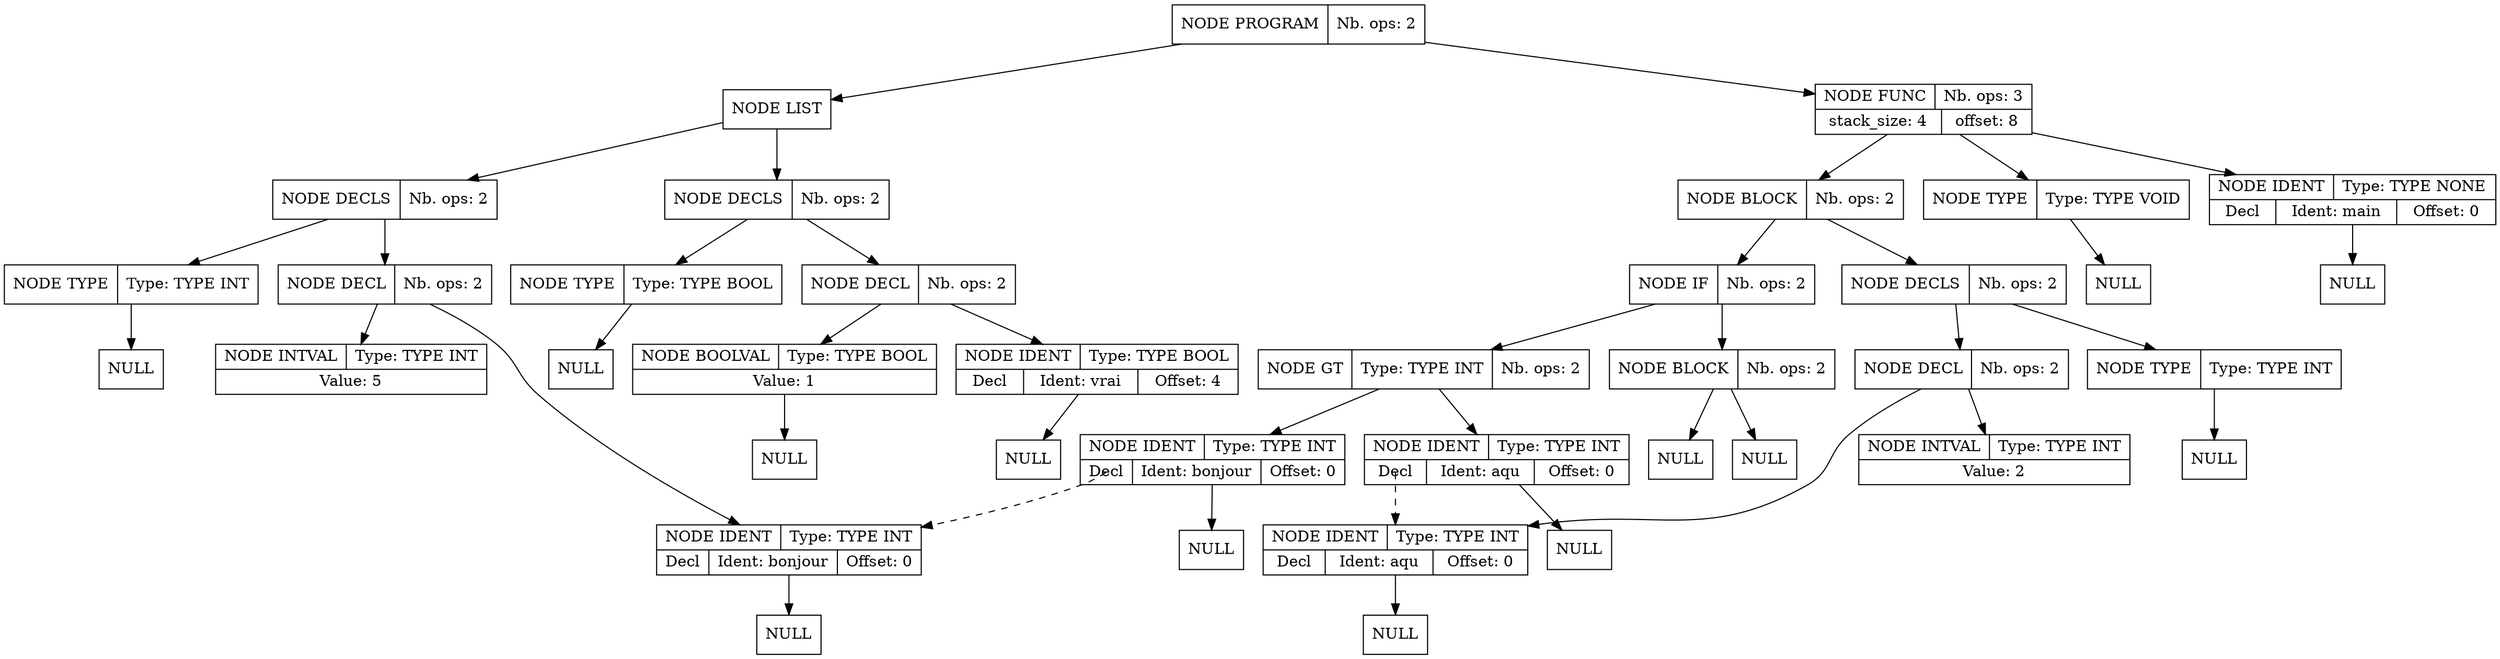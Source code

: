 digraph global_vars {
    N1 [shape=record, label="{{NODE PROGRAM|Nb. ops: 2}}"];
    N2 [shape=record, label="{{NODE LIST}}"];
    N3 [shape=record, label="{{NODE DECLS|Nb. ops: 2}}"];
    N4 [shape=record, label="{{NODE TYPE|Type: TYPE INT}}"];
    N5 [shape=record, label="{{NULL}}"];
    edge[tailclip=true];
    N4 -> N5
    edge[tailclip=true];
    N3 -> N4
    N6 [shape=record, label="{{NODE DECL|Nb. ops: 2}}"];
    N7 [shape=record, label="{{NODE IDENT|Type: TYPE INT}|{<decl>Decl      |Ident: bonjour|Offset: 0}}"];
    N8 [shape=record, label="{{NULL}}"];
    edge[tailclip=true];
    N7 -> N8
    edge[tailclip=true];
    N6 -> N7
    N9 [shape=record, label="{{NODE INTVAL|Type: TYPE INT}|{Value: 5}}"];
    edge[tailclip=true];
    N6 -> N9
    edge[tailclip=true];
    N3 -> N6
    edge[tailclip=true];
    N2 -> N3
    N10 [shape=record, label="{{NODE DECLS|Nb. ops: 2}}"];
    N11 [shape=record, label="{{NODE TYPE|Type: TYPE BOOL}}"];
    N12 [shape=record, label="{{NULL}}"];
    edge[tailclip=true];
    N11 -> N12
    edge[tailclip=true];
    N10 -> N11
    N13 [shape=record, label="{{NODE DECL|Nb. ops: 2}}"];
    N14 [shape=record, label="{{NODE IDENT|Type: TYPE BOOL}|{<decl>Decl      |Ident: vrai|Offset: 4}}"];
    N15 [shape=record, label="{{NULL}}"];
    edge[tailclip=true];
    N14 -> N15
    edge[tailclip=true];
    N13 -> N14
    N16 [shape=record, label="{{NODE BOOLVAL|Type: TYPE BOOL}|{Value: 1}}"];
    N17 [shape=record, label="{{NULL}}"];
    edge[tailclip=true];
    N16 -> N17
    edge[tailclip=true];
    N13 -> N16
    edge[tailclip=true];
    N10 -> N13
    edge[tailclip=true];
    N2 -> N10
    edge[tailclip=true];
    N1 -> N2
    N18 [shape=record, label="{{NODE FUNC|Nb. ops: 3}|{stack_size: 4|offset: 8}}"];
    N19 [shape=record, label="{{NODE TYPE|Type: TYPE VOID}}"];
    N20 [shape=record, label="{{NULL}}"];
    edge[tailclip=true];
    N19 -> N20
    edge[tailclip=true];
    N18 -> N19
    N21 [shape=record, label="{{NODE IDENT|Type: TYPE NONE}|{<decl>Decl      |Ident: main|Offset: 0}}"];
    N22 [shape=record, label="{{NULL}}"];
    edge[tailclip=true];
    N21 -> N22
    edge[tailclip=true];
    N18 -> N21
    N23 [shape=record, label="{{NODE BLOCK|Nb. ops: 2}}"];
    N24 [shape=record, label="{{NODE DECLS|Nb. ops: 2}}"];
    N25 [shape=record, label="{{NODE TYPE|Type: TYPE INT}}"];
    N26 [shape=record, label="{{NULL}}"];
    edge[tailclip=true];
    N25 -> N26
    edge[tailclip=true];
    N24 -> N25
    N27 [shape=record, label="{{NODE DECL|Nb. ops: 2}}"];
    N28 [shape=record, label="{{NODE IDENT|Type: TYPE INT}|{<decl>Decl      |Ident: aqu|Offset: 0}}"];
    N29 [shape=record, label="{{NULL}}"];
    edge[tailclip=true];
    N28 -> N29
    edge[tailclip=true];
    N27 -> N28
    N30 [shape=record, label="{{NODE INTVAL|Type: TYPE INT}|{Value: 2}}"];
    edge[tailclip=true];
    N27 -> N30
    edge[tailclip=true];
    N24 -> N27
    edge[tailclip=true];
    N23 -> N24
    N31 [shape=record, label="{{NODE IF|Nb. ops: 2}}"];
    N32 [shape=record, label="{{NODE GT|Type: TYPE INT|Nb. ops: 2}}"];
    N33 [shape=record, label="{{NODE IDENT|Type: TYPE INT}|{<decl>Decl      |Ident: aqu|Offset: 0}}"];
    edge[tailclip=false];
    "N33":decl:c -> "N28" [style=dashed]
    N34 [shape=record, label="{{NULL}}"];
    edge[tailclip=true];
    N33 -> N34
    edge[tailclip=true];
    N32 -> N33
    N35 [shape=record, label="{{NODE IDENT|Type: TYPE INT}|{<decl>Decl      |Ident: bonjour|Offset: 0}}"];
    edge[tailclip=false];
    "N35":decl:c -> "N7" [style=dashed]
    N36 [shape=record, label="{{NULL}}"];
    edge[tailclip=true];
    N35 -> N36
    edge[tailclip=true];
    N32 -> N35
    edge[tailclip=true];
    N31 -> N32
    N37 [shape=record, label="{{NODE BLOCK|Nb. ops: 2}}"];
    N38 [shape=record, label="{{NULL}}"];
    edge[tailclip=true];
    N37 -> N38
    N39 [shape=record, label="{{NULL}}"];
    edge[tailclip=true];
    N37 -> N39
    edge[tailclip=true];
    N31 -> N37
    edge[tailclip=true];
    N23 -> N31
    edge[tailclip=true];
    N18 -> N23
    edge[tailclip=true];
    N1 -> N18
}